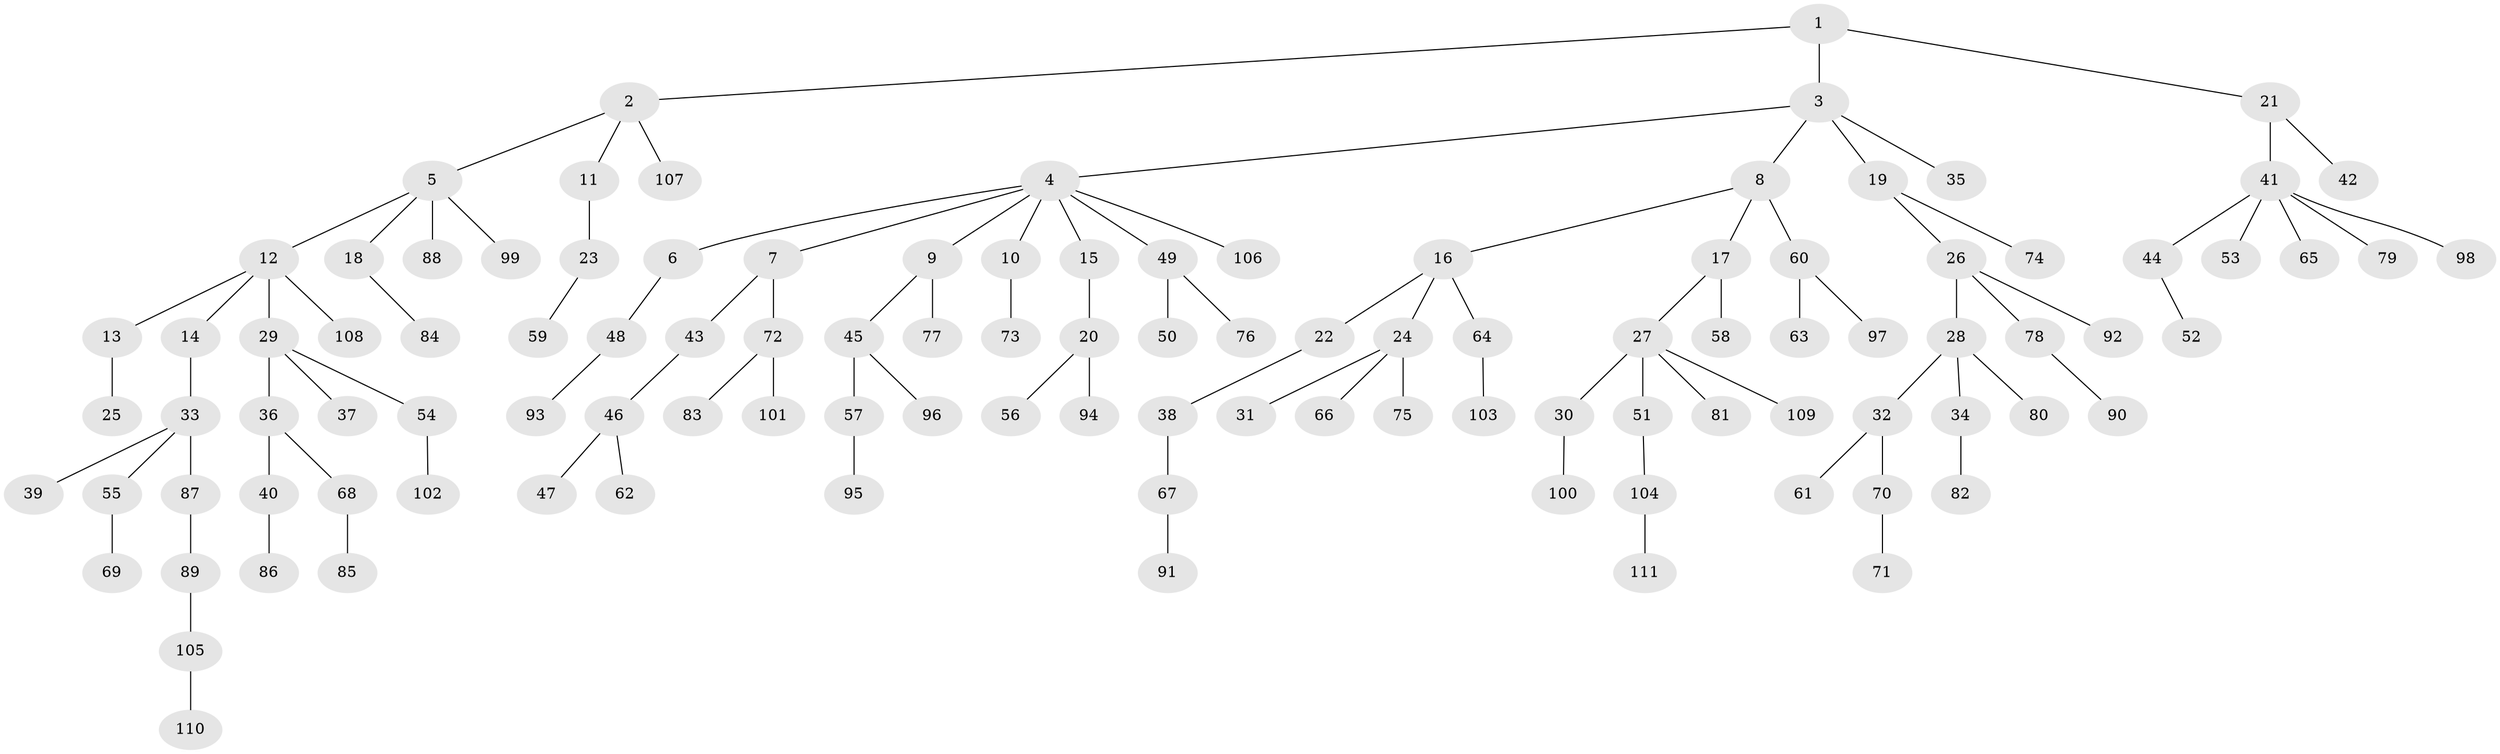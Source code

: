 // coarse degree distribution, {4: 0.09090909090909091, 7: 0.012987012987012988, 8: 0.012987012987012988, 2: 0.2077922077922078, 5: 0.025974025974025976, 3: 0.07792207792207792, 6: 0.012987012987012988, 1: 0.5584415584415584}
// Generated by graph-tools (version 1.1) at 2025/24/03/03/25 07:24:05]
// undirected, 111 vertices, 110 edges
graph export_dot {
graph [start="1"]
  node [color=gray90,style=filled];
  1;
  2;
  3;
  4;
  5;
  6;
  7;
  8;
  9;
  10;
  11;
  12;
  13;
  14;
  15;
  16;
  17;
  18;
  19;
  20;
  21;
  22;
  23;
  24;
  25;
  26;
  27;
  28;
  29;
  30;
  31;
  32;
  33;
  34;
  35;
  36;
  37;
  38;
  39;
  40;
  41;
  42;
  43;
  44;
  45;
  46;
  47;
  48;
  49;
  50;
  51;
  52;
  53;
  54;
  55;
  56;
  57;
  58;
  59;
  60;
  61;
  62;
  63;
  64;
  65;
  66;
  67;
  68;
  69;
  70;
  71;
  72;
  73;
  74;
  75;
  76;
  77;
  78;
  79;
  80;
  81;
  82;
  83;
  84;
  85;
  86;
  87;
  88;
  89;
  90;
  91;
  92;
  93;
  94;
  95;
  96;
  97;
  98;
  99;
  100;
  101;
  102;
  103;
  104;
  105;
  106;
  107;
  108;
  109;
  110;
  111;
  1 -- 2;
  1 -- 3;
  1 -- 21;
  2 -- 5;
  2 -- 11;
  2 -- 107;
  3 -- 4;
  3 -- 8;
  3 -- 19;
  3 -- 35;
  4 -- 6;
  4 -- 7;
  4 -- 9;
  4 -- 10;
  4 -- 15;
  4 -- 49;
  4 -- 106;
  5 -- 12;
  5 -- 18;
  5 -- 88;
  5 -- 99;
  6 -- 48;
  7 -- 43;
  7 -- 72;
  8 -- 16;
  8 -- 17;
  8 -- 60;
  9 -- 45;
  9 -- 77;
  10 -- 73;
  11 -- 23;
  12 -- 13;
  12 -- 14;
  12 -- 29;
  12 -- 108;
  13 -- 25;
  14 -- 33;
  15 -- 20;
  16 -- 22;
  16 -- 24;
  16 -- 64;
  17 -- 27;
  17 -- 58;
  18 -- 84;
  19 -- 26;
  19 -- 74;
  20 -- 56;
  20 -- 94;
  21 -- 41;
  21 -- 42;
  22 -- 38;
  23 -- 59;
  24 -- 31;
  24 -- 66;
  24 -- 75;
  26 -- 28;
  26 -- 78;
  26 -- 92;
  27 -- 30;
  27 -- 51;
  27 -- 81;
  27 -- 109;
  28 -- 32;
  28 -- 34;
  28 -- 80;
  29 -- 36;
  29 -- 37;
  29 -- 54;
  30 -- 100;
  32 -- 61;
  32 -- 70;
  33 -- 39;
  33 -- 55;
  33 -- 87;
  34 -- 82;
  36 -- 40;
  36 -- 68;
  38 -- 67;
  40 -- 86;
  41 -- 44;
  41 -- 53;
  41 -- 65;
  41 -- 79;
  41 -- 98;
  43 -- 46;
  44 -- 52;
  45 -- 57;
  45 -- 96;
  46 -- 47;
  46 -- 62;
  48 -- 93;
  49 -- 50;
  49 -- 76;
  51 -- 104;
  54 -- 102;
  55 -- 69;
  57 -- 95;
  60 -- 63;
  60 -- 97;
  64 -- 103;
  67 -- 91;
  68 -- 85;
  70 -- 71;
  72 -- 83;
  72 -- 101;
  78 -- 90;
  87 -- 89;
  89 -- 105;
  104 -- 111;
  105 -- 110;
}
